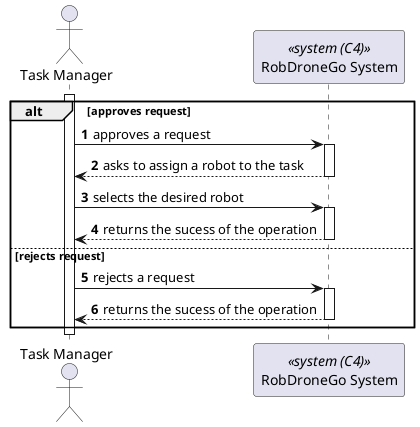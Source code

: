 @startuml process-view
autonumber

actor TM as "Task Manager"
participant SYS as "RobDroneGo System" <<system (C4)>>

activate TM

alt approves request
  TM -> SYS : approves a request
  activate SYS

  TM <-- SYS : asks to assign a robot to the task
  deactivate SYS

  TM -> SYS : selects the desired robot
  activate SYS

  TM <-- SYS : returns the sucess of the operation
  deactivate SYS

else rejects request
  TM -> SYS : rejects a request
  activate SYS

  TM <-- SYS : returns the sucess of the operation
  deactivate SYS
end

deactivate TM

@enduml
